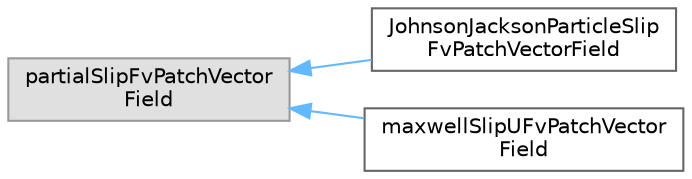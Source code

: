 digraph "Graphical Class Hierarchy"
{
 // LATEX_PDF_SIZE
  bgcolor="transparent";
  edge [fontname=Helvetica,fontsize=10,labelfontname=Helvetica,labelfontsize=10];
  node [fontname=Helvetica,fontsize=10,shape=box,height=0.2,width=0.4];
  rankdir="LR";
  Node0 [id="Node000000",label="partialSlipFvPatchVector\lField",height=0.2,width=0.4,color="grey60", fillcolor="#E0E0E0", style="filled",tooltip=" "];
  Node0 -> Node1 [id="edge5163_Node000000_Node000001",dir="back",color="steelblue1",style="solid",tooltip=" "];
  Node1 [id="Node000001",label="JohnsonJacksonParticleSlip\lFvPatchVectorField",height=0.2,width=0.4,color="grey40", fillcolor="white", style="filled",URL="$classFoam_1_1JohnsonJacksonParticleSlipFvPatchVectorField.html",tooltip="Partial slip boundary condition for the particulate velocity."];
  Node0 -> Node2 [id="edge5164_Node000000_Node000002",dir="back",color="steelblue1",style="solid",tooltip=" "];
  Node2 [id="Node000002",label="maxwellSlipUFvPatchVector\lField",height=0.2,width=0.4,color="grey40", fillcolor="white", style="filled",URL="$classFoam_1_1maxwellSlipUFvPatchVectorField.html",tooltip="Maxwell slip boundary condition including thermal creep and surface curvature terms that can be optio..."];
}
